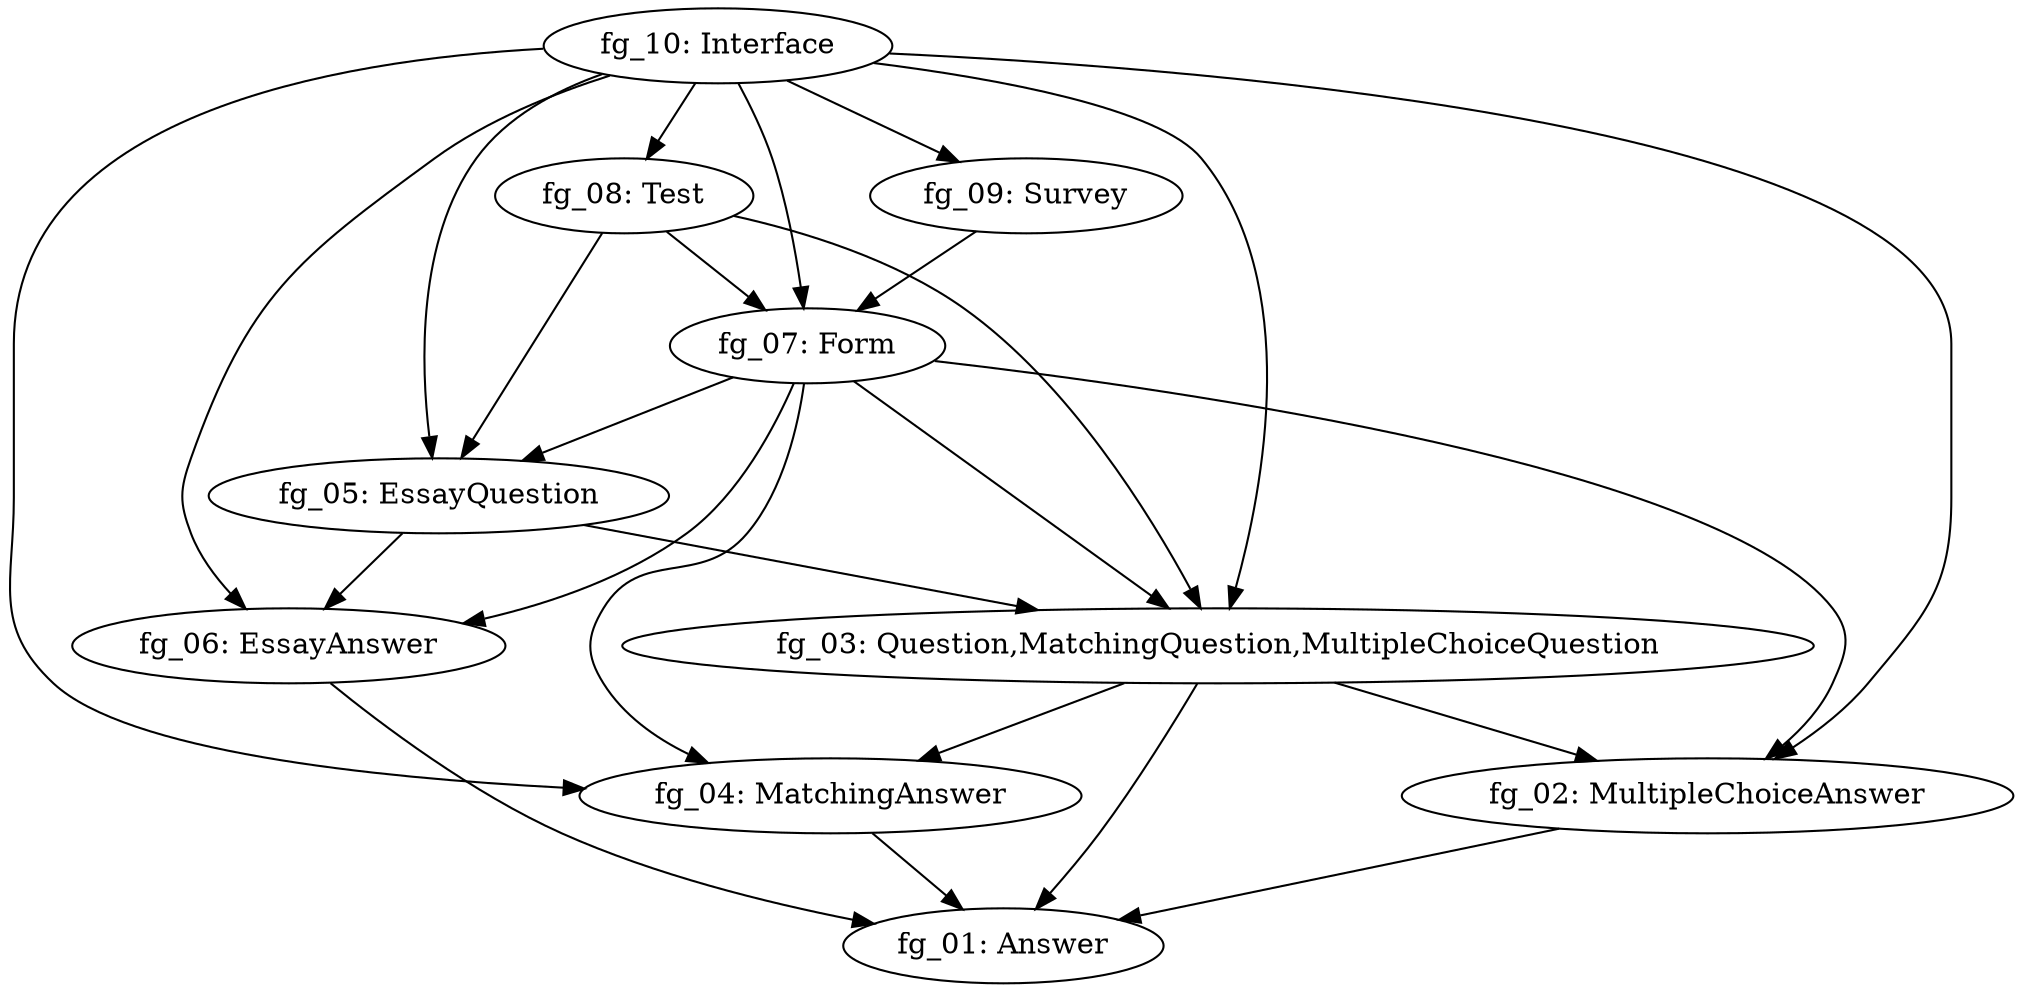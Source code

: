digraph G { 
"fg_02: MultipleChoiceAnswer" -> "fg_01: Answer"; 
"fg_03: Question,MatchingQuestion,MultipleChoiceQuestion" -> "fg_01: Answer"; 
"fg_03: Question,MatchingQuestion,MultipleChoiceQuestion" -> "fg_04: MatchingAnswer"; 
"fg_03: Question,MatchingQuestion,MultipleChoiceQuestion" -> "fg_02: MultipleChoiceAnswer"; 
"fg_04: MatchingAnswer" -> "fg_01: Answer"; 
"fg_05: EssayQuestion" -> "fg_03: Question,MatchingQuestion,MultipleChoiceQuestion"; 
"fg_05: EssayQuestion" -> "fg_06: EssayAnswer"; 
"fg_06: EssayAnswer" -> "fg_01: Answer"; 
"fg_07: Form" -> "fg_03: Question,MatchingQuestion,MultipleChoiceQuestion"; 
"fg_07: Form" -> "fg_04: MatchingAnswer"; 
"fg_07: Form" -> "fg_05: EssayQuestion"; 
"fg_07: Form" -> "fg_06: EssayAnswer"; 
"fg_07: Form" -> "fg_02: MultipleChoiceAnswer"; 
"fg_08: Test" -> "fg_03: Question,MatchingQuestion,MultipleChoiceQuestion"; 
"fg_08: Test" -> "fg_05: EssayQuestion"; 
"fg_08: Test" -> "fg_07: Form"; 
"fg_09: Survey" -> "fg_07: Form"; 
"fg_10: Interface" -> "fg_08: Test"; 
"fg_10: Interface" -> "fg_03: Question,MatchingQuestion,MultipleChoiceQuestion"; 
"fg_10: Interface" -> "fg_04: MatchingAnswer"; 
"fg_10: Interface" -> "fg_05: EssayQuestion"; 
"fg_10: Interface" -> "fg_09: Survey"; 
"fg_10: Interface" -> "fg_02: MultipleChoiceAnswer"; 
"fg_10: Interface" -> "fg_06: EssayAnswer"; 
"fg_10: Interface" -> "fg_07: Form"; 
}
